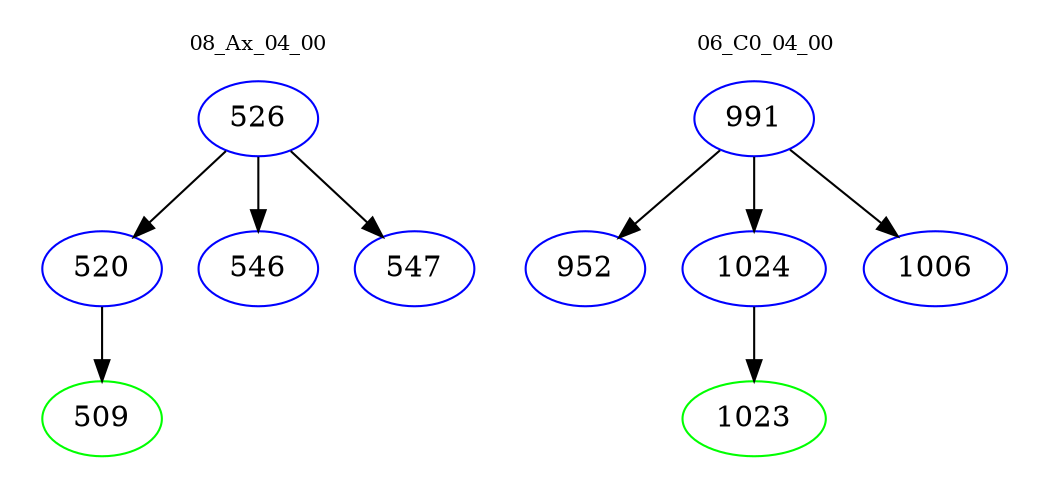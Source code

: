 digraph{
subgraph cluster_0 {
color = white
label = "08_Ax_04_00";
fontsize=10;
T0_526 [label="526", color="blue"]
T0_526 -> T0_520 [color="black"]
T0_520 [label="520", color="blue"]
T0_520 -> T0_509 [color="black"]
T0_509 [label="509", color="green"]
T0_526 -> T0_546 [color="black"]
T0_546 [label="546", color="blue"]
T0_526 -> T0_547 [color="black"]
T0_547 [label="547", color="blue"]
}
subgraph cluster_1 {
color = white
label = "06_C0_04_00";
fontsize=10;
T1_991 [label="991", color="blue"]
T1_991 -> T1_952 [color="black"]
T1_952 [label="952", color="blue"]
T1_991 -> T1_1024 [color="black"]
T1_1024 [label="1024", color="blue"]
T1_1024 -> T1_1023 [color="black"]
T1_1023 [label="1023", color="green"]
T1_991 -> T1_1006 [color="black"]
T1_1006 [label="1006", color="blue"]
}
}
